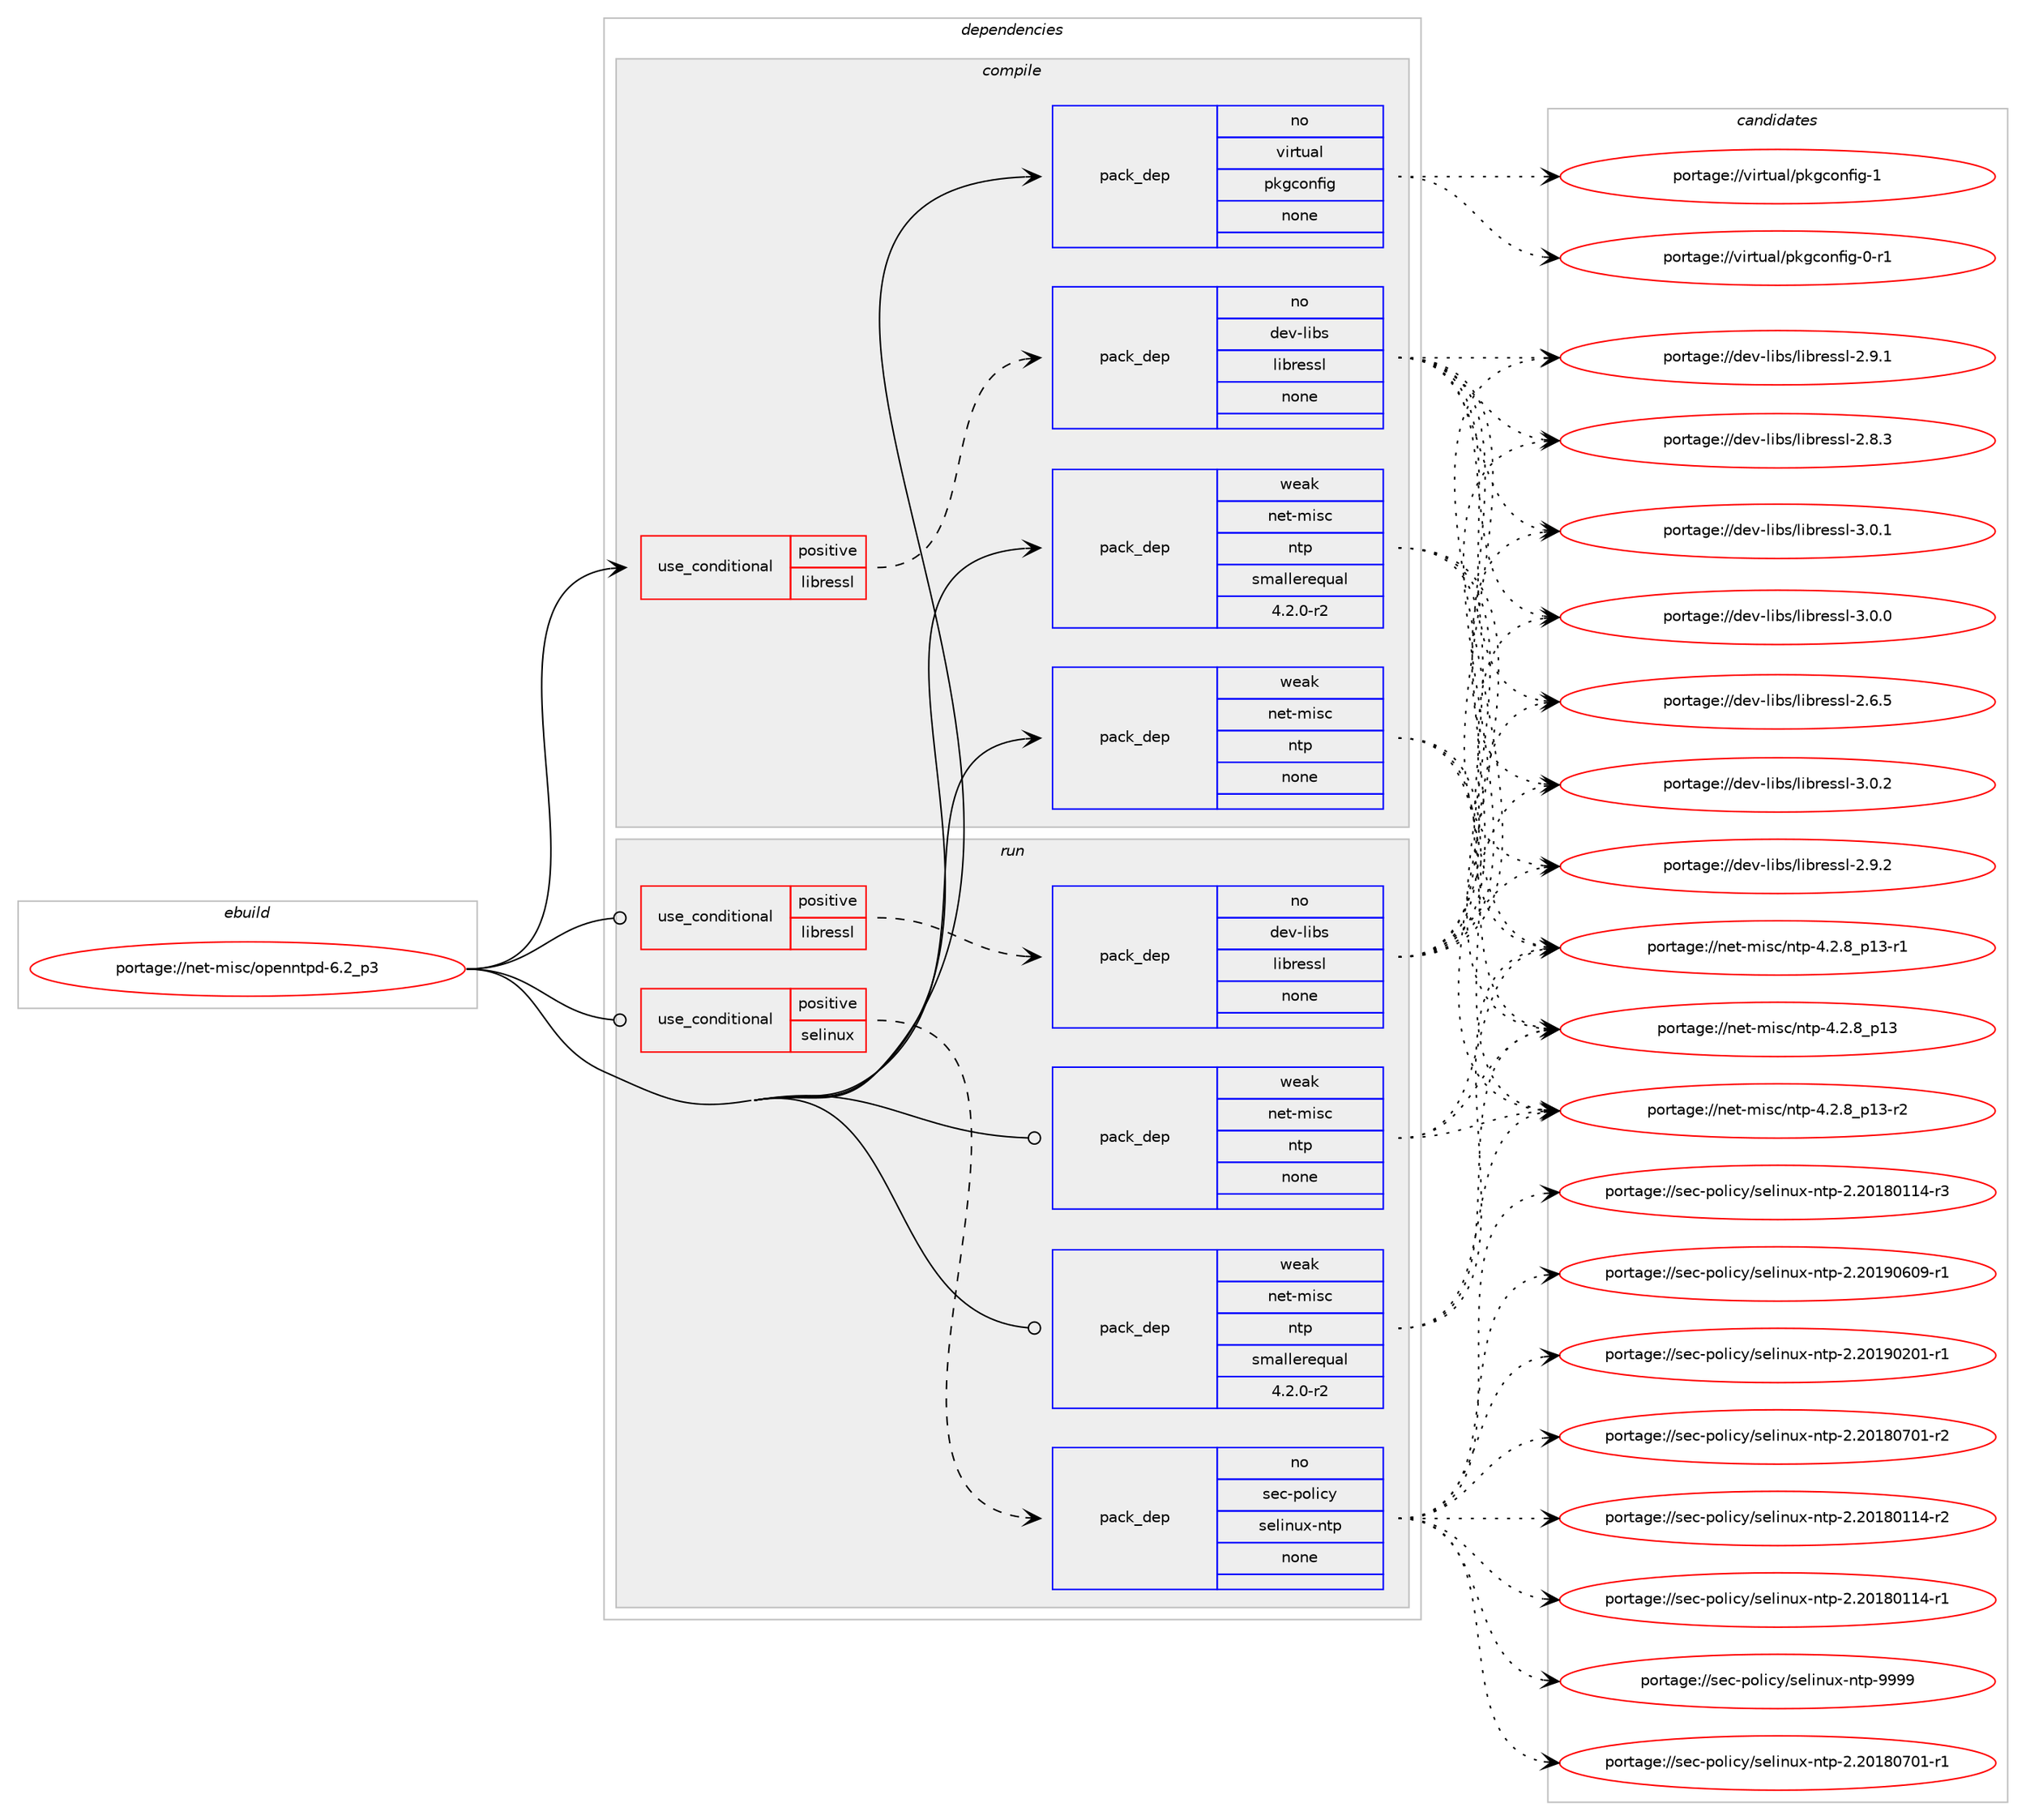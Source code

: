 digraph prolog {

# *************
# Graph options
# *************

newrank=true;
concentrate=true;
compound=true;
graph [rankdir=LR,fontname=Helvetica,fontsize=10,ranksep=1.5];#, ranksep=2.5, nodesep=0.2];
edge  [arrowhead=vee];
node  [fontname=Helvetica,fontsize=10];

# **********
# The ebuild
# **********

subgraph cluster_leftcol {
color=gray;
rank=same;
label=<<i>ebuild</i>>;
id [label="portage://net-misc/openntpd-6.2_p3", color=red, width=4, href="../net-misc/openntpd-6.2_p3.svg"];
}

# ****************
# The dependencies
# ****************

subgraph cluster_midcol {
color=gray;
label=<<i>dependencies</i>>;
subgraph cluster_compile {
fillcolor="#eeeeee";
style=filled;
label=<<i>compile</i>>;
subgraph cond25870 {
dependency125447 [label=<<TABLE BORDER="0" CELLBORDER="1" CELLSPACING="0" CELLPADDING="4"><TR><TD ROWSPAN="3" CELLPADDING="10">use_conditional</TD></TR><TR><TD>positive</TD></TR><TR><TD>libressl</TD></TR></TABLE>>, shape=none, color=red];
subgraph pack97457 {
dependency125448 [label=<<TABLE BORDER="0" CELLBORDER="1" CELLSPACING="0" CELLPADDING="4" WIDTH="220"><TR><TD ROWSPAN="6" CELLPADDING="30">pack_dep</TD></TR><TR><TD WIDTH="110">no</TD></TR><TR><TD>dev-libs</TD></TR><TR><TD>libressl</TD></TR><TR><TD>none</TD></TR><TR><TD></TD></TR></TABLE>>, shape=none, color=blue];
}
dependency125447:e -> dependency125448:w [weight=20,style="dashed",arrowhead="vee"];
}
id:e -> dependency125447:w [weight=20,style="solid",arrowhead="vee"];
subgraph pack97458 {
dependency125449 [label=<<TABLE BORDER="0" CELLBORDER="1" CELLSPACING="0" CELLPADDING="4" WIDTH="220"><TR><TD ROWSPAN="6" CELLPADDING="30">pack_dep</TD></TR><TR><TD WIDTH="110">no</TD></TR><TR><TD>virtual</TD></TR><TR><TD>pkgconfig</TD></TR><TR><TD>none</TD></TR><TR><TD></TD></TR></TABLE>>, shape=none, color=blue];
}
id:e -> dependency125449:w [weight=20,style="solid",arrowhead="vee"];
subgraph pack97459 {
dependency125450 [label=<<TABLE BORDER="0" CELLBORDER="1" CELLSPACING="0" CELLPADDING="4" WIDTH="220"><TR><TD ROWSPAN="6" CELLPADDING="30">pack_dep</TD></TR><TR><TD WIDTH="110">weak</TD></TR><TR><TD>net-misc</TD></TR><TR><TD>ntp</TD></TR><TR><TD>none</TD></TR><TR><TD></TD></TR></TABLE>>, shape=none, color=blue];
}
id:e -> dependency125450:w [weight=20,style="solid",arrowhead="vee"];
subgraph pack97460 {
dependency125451 [label=<<TABLE BORDER="0" CELLBORDER="1" CELLSPACING="0" CELLPADDING="4" WIDTH="220"><TR><TD ROWSPAN="6" CELLPADDING="30">pack_dep</TD></TR><TR><TD WIDTH="110">weak</TD></TR><TR><TD>net-misc</TD></TR><TR><TD>ntp</TD></TR><TR><TD>smallerequal</TD></TR><TR><TD>4.2.0-r2</TD></TR></TABLE>>, shape=none, color=blue];
}
id:e -> dependency125451:w [weight=20,style="solid",arrowhead="vee"];
}
subgraph cluster_compileandrun {
fillcolor="#eeeeee";
style=filled;
label=<<i>compile and run</i>>;
}
subgraph cluster_run {
fillcolor="#eeeeee";
style=filled;
label=<<i>run</i>>;
subgraph cond25871 {
dependency125452 [label=<<TABLE BORDER="0" CELLBORDER="1" CELLSPACING="0" CELLPADDING="4"><TR><TD ROWSPAN="3" CELLPADDING="10">use_conditional</TD></TR><TR><TD>positive</TD></TR><TR><TD>libressl</TD></TR></TABLE>>, shape=none, color=red];
subgraph pack97461 {
dependency125453 [label=<<TABLE BORDER="0" CELLBORDER="1" CELLSPACING="0" CELLPADDING="4" WIDTH="220"><TR><TD ROWSPAN="6" CELLPADDING="30">pack_dep</TD></TR><TR><TD WIDTH="110">no</TD></TR><TR><TD>dev-libs</TD></TR><TR><TD>libressl</TD></TR><TR><TD>none</TD></TR><TR><TD></TD></TR></TABLE>>, shape=none, color=blue];
}
dependency125452:e -> dependency125453:w [weight=20,style="dashed",arrowhead="vee"];
}
id:e -> dependency125452:w [weight=20,style="solid",arrowhead="odot"];
subgraph cond25872 {
dependency125454 [label=<<TABLE BORDER="0" CELLBORDER="1" CELLSPACING="0" CELLPADDING="4"><TR><TD ROWSPAN="3" CELLPADDING="10">use_conditional</TD></TR><TR><TD>positive</TD></TR><TR><TD>selinux</TD></TR></TABLE>>, shape=none, color=red];
subgraph pack97462 {
dependency125455 [label=<<TABLE BORDER="0" CELLBORDER="1" CELLSPACING="0" CELLPADDING="4" WIDTH="220"><TR><TD ROWSPAN="6" CELLPADDING="30">pack_dep</TD></TR><TR><TD WIDTH="110">no</TD></TR><TR><TD>sec-policy</TD></TR><TR><TD>selinux-ntp</TD></TR><TR><TD>none</TD></TR><TR><TD></TD></TR></TABLE>>, shape=none, color=blue];
}
dependency125454:e -> dependency125455:w [weight=20,style="dashed",arrowhead="vee"];
}
id:e -> dependency125454:w [weight=20,style="solid",arrowhead="odot"];
subgraph pack97463 {
dependency125456 [label=<<TABLE BORDER="0" CELLBORDER="1" CELLSPACING="0" CELLPADDING="4" WIDTH="220"><TR><TD ROWSPAN="6" CELLPADDING="30">pack_dep</TD></TR><TR><TD WIDTH="110">weak</TD></TR><TR><TD>net-misc</TD></TR><TR><TD>ntp</TD></TR><TR><TD>none</TD></TR><TR><TD></TD></TR></TABLE>>, shape=none, color=blue];
}
id:e -> dependency125456:w [weight=20,style="solid",arrowhead="odot"];
subgraph pack97464 {
dependency125457 [label=<<TABLE BORDER="0" CELLBORDER="1" CELLSPACING="0" CELLPADDING="4" WIDTH="220"><TR><TD ROWSPAN="6" CELLPADDING="30">pack_dep</TD></TR><TR><TD WIDTH="110">weak</TD></TR><TR><TD>net-misc</TD></TR><TR><TD>ntp</TD></TR><TR><TD>smallerequal</TD></TR><TR><TD>4.2.0-r2</TD></TR></TABLE>>, shape=none, color=blue];
}
id:e -> dependency125457:w [weight=20,style="solid",arrowhead="odot"];
}
}

# **************
# The candidates
# **************

subgraph cluster_choices {
rank=same;
color=gray;
label=<<i>candidates</i>>;

subgraph choice97457 {
color=black;
nodesep=1;
choice10010111845108105981154710810598114101115115108455146484650 [label="portage://dev-libs/libressl-3.0.2", color=red, width=4,href="../dev-libs/libressl-3.0.2.svg"];
choice10010111845108105981154710810598114101115115108455146484649 [label="portage://dev-libs/libressl-3.0.1", color=red, width=4,href="../dev-libs/libressl-3.0.1.svg"];
choice10010111845108105981154710810598114101115115108455146484648 [label="portage://dev-libs/libressl-3.0.0", color=red, width=4,href="../dev-libs/libressl-3.0.0.svg"];
choice10010111845108105981154710810598114101115115108455046574650 [label="portage://dev-libs/libressl-2.9.2", color=red, width=4,href="../dev-libs/libressl-2.9.2.svg"];
choice10010111845108105981154710810598114101115115108455046574649 [label="portage://dev-libs/libressl-2.9.1", color=red, width=4,href="../dev-libs/libressl-2.9.1.svg"];
choice10010111845108105981154710810598114101115115108455046564651 [label="portage://dev-libs/libressl-2.8.3", color=red, width=4,href="../dev-libs/libressl-2.8.3.svg"];
choice10010111845108105981154710810598114101115115108455046544653 [label="portage://dev-libs/libressl-2.6.5", color=red, width=4,href="../dev-libs/libressl-2.6.5.svg"];
dependency125448:e -> choice10010111845108105981154710810598114101115115108455146484650:w [style=dotted,weight="100"];
dependency125448:e -> choice10010111845108105981154710810598114101115115108455146484649:w [style=dotted,weight="100"];
dependency125448:e -> choice10010111845108105981154710810598114101115115108455146484648:w [style=dotted,weight="100"];
dependency125448:e -> choice10010111845108105981154710810598114101115115108455046574650:w [style=dotted,weight="100"];
dependency125448:e -> choice10010111845108105981154710810598114101115115108455046574649:w [style=dotted,weight="100"];
dependency125448:e -> choice10010111845108105981154710810598114101115115108455046564651:w [style=dotted,weight="100"];
dependency125448:e -> choice10010111845108105981154710810598114101115115108455046544653:w [style=dotted,weight="100"];
}
subgraph choice97458 {
color=black;
nodesep=1;
choice1181051141161179710847112107103991111101021051034549 [label="portage://virtual/pkgconfig-1", color=red, width=4,href="../virtual/pkgconfig-1.svg"];
choice11810511411611797108471121071039911111010210510345484511449 [label="portage://virtual/pkgconfig-0-r1", color=red, width=4,href="../virtual/pkgconfig-0-r1.svg"];
dependency125449:e -> choice1181051141161179710847112107103991111101021051034549:w [style=dotted,weight="100"];
dependency125449:e -> choice11810511411611797108471121071039911111010210510345484511449:w [style=dotted,weight="100"];
}
subgraph choice97459 {
color=black;
nodesep=1;
choice1101011164510910511599471101161124552465046569511249514511450 [label="portage://net-misc/ntp-4.2.8_p13-r2", color=red, width=4,href="../net-misc/ntp-4.2.8_p13-r2.svg"];
choice1101011164510910511599471101161124552465046569511249514511449 [label="portage://net-misc/ntp-4.2.8_p13-r1", color=red, width=4,href="../net-misc/ntp-4.2.8_p13-r1.svg"];
choice110101116451091051159947110116112455246504656951124951 [label="portage://net-misc/ntp-4.2.8_p13", color=red, width=4,href="../net-misc/ntp-4.2.8_p13.svg"];
dependency125450:e -> choice1101011164510910511599471101161124552465046569511249514511450:w [style=dotted,weight="100"];
dependency125450:e -> choice1101011164510910511599471101161124552465046569511249514511449:w [style=dotted,weight="100"];
dependency125450:e -> choice110101116451091051159947110116112455246504656951124951:w [style=dotted,weight="100"];
}
subgraph choice97460 {
color=black;
nodesep=1;
choice1101011164510910511599471101161124552465046569511249514511450 [label="portage://net-misc/ntp-4.2.8_p13-r2", color=red, width=4,href="../net-misc/ntp-4.2.8_p13-r2.svg"];
choice1101011164510910511599471101161124552465046569511249514511449 [label="portage://net-misc/ntp-4.2.8_p13-r1", color=red, width=4,href="../net-misc/ntp-4.2.8_p13-r1.svg"];
choice110101116451091051159947110116112455246504656951124951 [label="portage://net-misc/ntp-4.2.8_p13", color=red, width=4,href="../net-misc/ntp-4.2.8_p13.svg"];
dependency125451:e -> choice1101011164510910511599471101161124552465046569511249514511450:w [style=dotted,weight="100"];
dependency125451:e -> choice1101011164510910511599471101161124552465046569511249514511449:w [style=dotted,weight="100"];
dependency125451:e -> choice110101116451091051159947110116112455246504656951124951:w [style=dotted,weight="100"];
}
subgraph choice97461 {
color=black;
nodesep=1;
choice10010111845108105981154710810598114101115115108455146484650 [label="portage://dev-libs/libressl-3.0.2", color=red, width=4,href="../dev-libs/libressl-3.0.2.svg"];
choice10010111845108105981154710810598114101115115108455146484649 [label="portage://dev-libs/libressl-3.0.1", color=red, width=4,href="../dev-libs/libressl-3.0.1.svg"];
choice10010111845108105981154710810598114101115115108455146484648 [label="portage://dev-libs/libressl-3.0.0", color=red, width=4,href="../dev-libs/libressl-3.0.0.svg"];
choice10010111845108105981154710810598114101115115108455046574650 [label="portage://dev-libs/libressl-2.9.2", color=red, width=4,href="../dev-libs/libressl-2.9.2.svg"];
choice10010111845108105981154710810598114101115115108455046574649 [label="portage://dev-libs/libressl-2.9.1", color=red, width=4,href="../dev-libs/libressl-2.9.1.svg"];
choice10010111845108105981154710810598114101115115108455046564651 [label="portage://dev-libs/libressl-2.8.3", color=red, width=4,href="../dev-libs/libressl-2.8.3.svg"];
choice10010111845108105981154710810598114101115115108455046544653 [label="portage://dev-libs/libressl-2.6.5", color=red, width=4,href="../dev-libs/libressl-2.6.5.svg"];
dependency125453:e -> choice10010111845108105981154710810598114101115115108455146484650:w [style=dotted,weight="100"];
dependency125453:e -> choice10010111845108105981154710810598114101115115108455146484649:w [style=dotted,weight="100"];
dependency125453:e -> choice10010111845108105981154710810598114101115115108455146484648:w [style=dotted,weight="100"];
dependency125453:e -> choice10010111845108105981154710810598114101115115108455046574650:w [style=dotted,weight="100"];
dependency125453:e -> choice10010111845108105981154710810598114101115115108455046574649:w [style=dotted,weight="100"];
dependency125453:e -> choice10010111845108105981154710810598114101115115108455046564651:w [style=dotted,weight="100"];
dependency125453:e -> choice10010111845108105981154710810598114101115115108455046544653:w [style=dotted,weight="100"];
}
subgraph choice97462 {
color=black;
nodesep=1;
choice11510199451121111081059912147115101108105110117120451101161124557575757 [label="portage://sec-policy/selinux-ntp-9999", color=red, width=4,href="../sec-policy/selinux-ntp-9999.svg"];
choice115101994511211110810599121471151011081051101171204511011611245504650484957485448574511449 [label="portage://sec-policy/selinux-ntp-2.20190609-r1", color=red, width=4,href="../sec-policy/selinux-ntp-2.20190609-r1.svg"];
choice115101994511211110810599121471151011081051101171204511011611245504650484957485048494511449 [label="portage://sec-policy/selinux-ntp-2.20190201-r1", color=red, width=4,href="../sec-policy/selinux-ntp-2.20190201-r1.svg"];
choice115101994511211110810599121471151011081051101171204511011611245504650484956485548494511450 [label="portage://sec-policy/selinux-ntp-2.20180701-r2", color=red, width=4,href="../sec-policy/selinux-ntp-2.20180701-r2.svg"];
choice115101994511211110810599121471151011081051101171204511011611245504650484956485548494511449 [label="portage://sec-policy/selinux-ntp-2.20180701-r1", color=red, width=4,href="../sec-policy/selinux-ntp-2.20180701-r1.svg"];
choice115101994511211110810599121471151011081051101171204511011611245504650484956484949524511451 [label="portage://sec-policy/selinux-ntp-2.20180114-r3", color=red, width=4,href="../sec-policy/selinux-ntp-2.20180114-r3.svg"];
choice115101994511211110810599121471151011081051101171204511011611245504650484956484949524511450 [label="portage://sec-policy/selinux-ntp-2.20180114-r2", color=red, width=4,href="../sec-policy/selinux-ntp-2.20180114-r2.svg"];
choice115101994511211110810599121471151011081051101171204511011611245504650484956484949524511449 [label="portage://sec-policy/selinux-ntp-2.20180114-r1", color=red, width=4,href="../sec-policy/selinux-ntp-2.20180114-r1.svg"];
dependency125455:e -> choice11510199451121111081059912147115101108105110117120451101161124557575757:w [style=dotted,weight="100"];
dependency125455:e -> choice115101994511211110810599121471151011081051101171204511011611245504650484957485448574511449:w [style=dotted,weight="100"];
dependency125455:e -> choice115101994511211110810599121471151011081051101171204511011611245504650484957485048494511449:w [style=dotted,weight="100"];
dependency125455:e -> choice115101994511211110810599121471151011081051101171204511011611245504650484956485548494511450:w [style=dotted,weight="100"];
dependency125455:e -> choice115101994511211110810599121471151011081051101171204511011611245504650484956485548494511449:w [style=dotted,weight="100"];
dependency125455:e -> choice115101994511211110810599121471151011081051101171204511011611245504650484956484949524511451:w [style=dotted,weight="100"];
dependency125455:e -> choice115101994511211110810599121471151011081051101171204511011611245504650484956484949524511450:w [style=dotted,weight="100"];
dependency125455:e -> choice115101994511211110810599121471151011081051101171204511011611245504650484956484949524511449:w [style=dotted,weight="100"];
}
subgraph choice97463 {
color=black;
nodesep=1;
choice1101011164510910511599471101161124552465046569511249514511450 [label="portage://net-misc/ntp-4.2.8_p13-r2", color=red, width=4,href="../net-misc/ntp-4.2.8_p13-r2.svg"];
choice1101011164510910511599471101161124552465046569511249514511449 [label="portage://net-misc/ntp-4.2.8_p13-r1", color=red, width=4,href="../net-misc/ntp-4.2.8_p13-r1.svg"];
choice110101116451091051159947110116112455246504656951124951 [label="portage://net-misc/ntp-4.2.8_p13", color=red, width=4,href="../net-misc/ntp-4.2.8_p13.svg"];
dependency125456:e -> choice1101011164510910511599471101161124552465046569511249514511450:w [style=dotted,weight="100"];
dependency125456:e -> choice1101011164510910511599471101161124552465046569511249514511449:w [style=dotted,weight="100"];
dependency125456:e -> choice110101116451091051159947110116112455246504656951124951:w [style=dotted,weight="100"];
}
subgraph choice97464 {
color=black;
nodesep=1;
choice1101011164510910511599471101161124552465046569511249514511450 [label="portage://net-misc/ntp-4.2.8_p13-r2", color=red, width=4,href="../net-misc/ntp-4.2.8_p13-r2.svg"];
choice1101011164510910511599471101161124552465046569511249514511449 [label="portage://net-misc/ntp-4.2.8_p13-r1", color=red, width=4,href="../net-misc/ntp-4.2.8_p13-r1.svg"];
choice110101116451091051159947110116112455246504656951124951 [label="portage://net-misc/ntp-4.2.8_p13", color=red, width=4,href="../net-misc/ntp-4.2.8_p13.svg"];
dependency125457:e -> choice1101011164510910511599471101161124552465046569511249514511450:w [style=dotted,weight="100"];
dependency125457:e -> choice1101011164510910511599471101161124552465046569511249514511449:w [style=dotted,weight="100"];
dependency125457:e -> choice110101116451091051159947110116112455246504656951124951:w [style=dotted,weight="100"];
}
}

}
